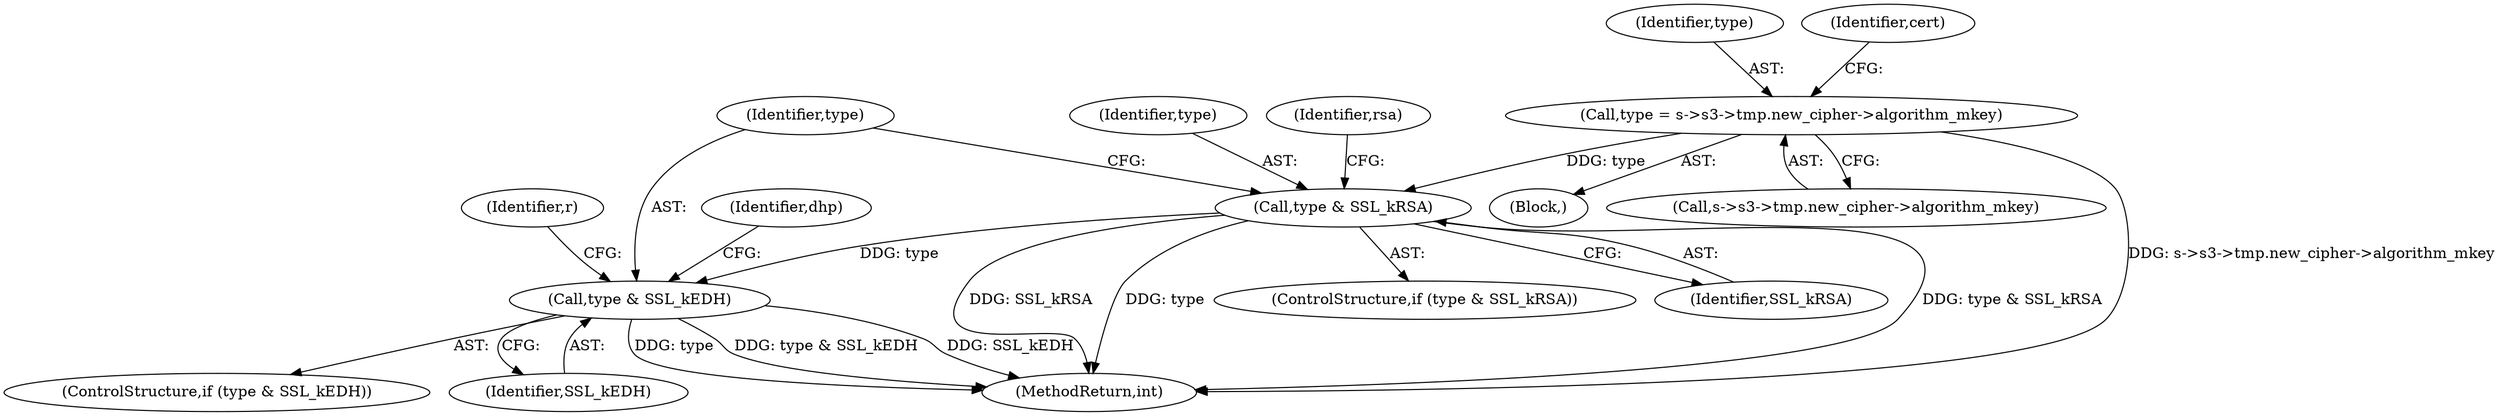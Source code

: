 digraph "0_openssl_c5b831f21d0d29d1e517d139d9d101763f60c9a2_1@pointer" {
"1000162" [label="(Call,type = s->s3->tmp.new_cipher->algorithm_mkey)"];
"1000204" [label="(Call,type & SSL_kRSA)"];
"1000302" [label="(Call,type & SSL_kEDH)"];
"1000301" [label="(ControlStructure,if (type & SSL_kEDH))"];
"1000303" [label="(Identifier,type)"];
"1000203" [label="(ControlStructure,if (type & SSL_kRSA))"];
"1000304" [label="(Identifier,SSL_kEDH)"];
"1000302" [label="(Call,type & SSL_kEDH)"];
"1000206" [label="(Identifier,SSL_kRSA)"];
"1000164" [label="(Call,s->s3->tmp.new_cipher->algorithm_mkey)"];
"1000163" [label="(Identifier,type)"];
"1000174" [label="(Identifier,cert)"];
"1000204" [label="(Call,type & SSL_kRSA)"];
"1000205" [label="(Identifier,type)"];
"1000209" [label="(Identifier,rsa)"];
"1000162" [label="(Call,type = s->s3->tmp.new_cipher->algorithm_mkey)"];
"1000524" [label="(MethodReturn,int)"];
"1000161" [label="(Block,)"];
"1000307" [label="(Identifier,dhp)"];
"1000505" [label="(Identifier,r)"];
"1000162" -> "1000161"  [label="AST: "];
"1000162" -> "1000164"  [label="CFG: "];
"1000163" -> "1000162"  [label="AST: "];
"1000164" -> "1000162"  [label="AST: "];
"1000174" -> "1000162"  [label="CFG: "];
"1000162" -> "1000524"  [label="DDG: s->s3->tmp.new_cipher->algorithm_mkey"];
"1000162" -> "1000204"  [label="DDG: type"];
"1000204" -> "1000203"  [label="AST: "];
"1000204" -> "1000206"  [label="CFG: "];
"1000205" -> "1000204"  [label="AST: "];
"1000206" -> "1000204"  [label="AST: "];
"1000209" -> "1000204"  [label="CFG: "];
"1000303" -> "1000204"  [label="CFG: "];
"1000204" -> "1000524"  [label="DDG: SSL_kRSA"];
"1000204" -> "1000524"  [label="DDG: type"];
"1000204" -> "1000524"  [label="DDG: type & SSL_kRSA"];
"1000204" -> "1000302"  [label="DDG: type"];
"1000302" -> "1000301"  [label="AST: "];
"1000302" -> "1000304"  [label="CFG: "];
"1000303" -> "1000302"  [label="AST: "];
"1000304" -> "1000302"  [label="AST: "];
"1000307" -> "1000302"  [label="CFG: "];
"1000505" -> "1000302"  [label="CFG: "];
"1000302" -> "1000524"  [label="DDG: SSL_kEDH"];
"1000302" -> "1000524"  [label="DDG: type"];
"1000302" -> "1000524"  [label="DDG: type & SSL_kEDH"];
}
